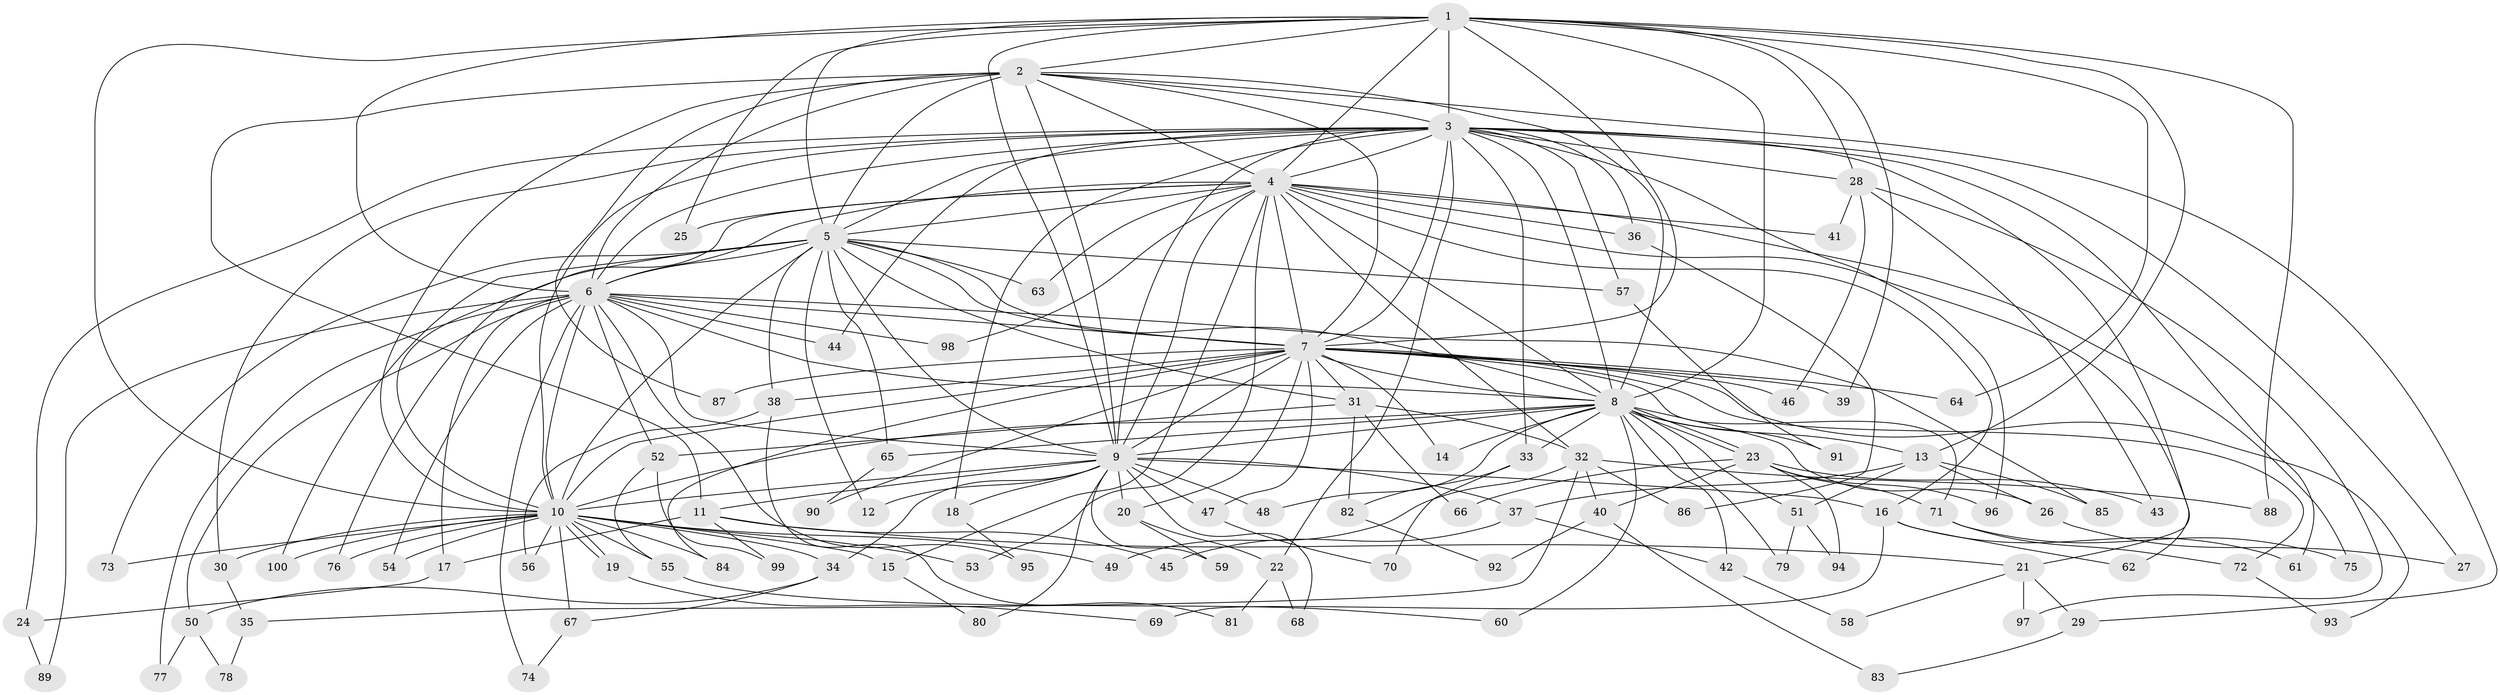 // Generated by graph-tools (version 1.1) at 2025/25/03/09/25 03:25:44]
// undirected, 100 vertices, 225 edges
graph export_dot {
graph [start="1"]
  node [color=gray90,style=filled];
  1;
  2;
  3;
  4;
  5;
  6;
  7;
  8;
  9;
  10;
  11;
  12;
  13;
  14;
  15;
  16;
  17;
  18;
  19;
  20;
  21;
  22;
  23;
  24;
  25;
  26;
  27;
  28;
  29;
  30;
  31;
  32;
  33;
  34;
  35;
  36;
  37;
  38;
  39;
  40;
  41;
  42;
  43;
  44;
  45;
  46;
  47;
  48;
  49;
  50;
  51;
  52;
  53;
  54;
  55;
  56;
  57;
  58;
  59;
  60;
  61;
  62;
  63;
  64;
  65;
  66;
  67;
  68;
  69;
  70;
  71;
  72;
  73;
  74;
  75;
  76;
  77;
  78;
  79;
  80;
  81;
  82;
  83;
  84;
  85;
  86;
  87;
  88;
  89;
  90;
  91;
  92;
  93;
  94;
  95;
  96;
  97;
  98;
  99;
  100;
  1 -- 2;
  1 -- 3;
  1 -- 4;
  1 -- 5;
  1 -- 6;
  1 -- 7;
  1 -- 8;
  1 -- 9;
  1 -- 10;
  1 -- 13;
  1 -- 25;
  1 -- 28;
  1 -- 39;
  1 -- 64;
  1 -- 88;
  2 -- 3;
  2 -- 4;
  2 -- 5;
  2 -- 6;
  2 -- 7;
  2 -- 8;
  2 -- 9;
  2 -- 10;
  2 -- 11;
  2 -- 29;
  2 -- 87;
  3 -- 4;
  3 -- 5;
  3 -- 6;
  3 -- 7;
  3 -- 8;
  3 -- 9;
  3 -- 10;
  3 -- 18;
  3 -- 21;
  3 -- 22;
  3 -- 24;
  3 -- 27;
  3 -- 28;
  3 -- 30;
  3 -- 33;
  3 -- 36;
  3 -- 44;
  3 -- 57;
  3 -- 61;
  3 -- 96;
  4 -- 5;
  4 -- 6;
  4 -- 7;
  4 -- 8;
  4 -- 9;
  4 -- 10;
  4 -- 15;
  4 -- 16;
  4 -- 25;
  4 -- 32;
  4 -- 36;
  4 -- 41;
  4 -- 53;
  4 -- 62;
  4 -- 63;
  4 -- 75;
  4 -- 98;
  5 -- 6;
  5 -- 7;
  5 -- 8;
  5 -- 9;
  5 -- 10;
  5 -- 12;
  5 -- 31;
  5 -- 38;
  5 -- 57;
  5 -- 63;
  5 -- 65;
  5 -- 73;
  5 -- 76;
  5 -- 100;
  6 -- 7;
  6 -- 8;
  6 -- 9;
  6 -- 10;
  6 -- 17;
  6 -- 44;
  6 -- 50;
  6 -- 52;
  6 -- 54;
  6 -- 74;
  6 -- 77;
  6 -- 85;
  6 -- 89;
  6 -- 95;
  6 -- 98;
  7 -- 8;
  7 -- 9;
  7 -- 10;
  7 -- 14;
  7 -- 20;
  7 -- 31;
  7 -- 38;
  7 -- 39;
  7 -- 46;
  7 -- 47;
  7 -- 64;
  7 -- 71;
  7 -- 72;
  7 -- 84;
  7 -- 87;
  7 -- 90;
  7 -- 93;
  8 -- 9;
  8 -- 10;
  8 -- 13;
  8 -- 14;
  8 -- 23;
  8 -- 23;
  8 -- 26;
  8 -- 33;
  8 -- 42;
  8 -- 48;
  8 -- 51;
  8 -- 60;
  8 -- 65;
  8 -- 79;
  8 -- 91;
  9 -- 10;
  9 -- 11;
  9 -- 12;
  9 -- 16;
  9 -- 18;
  9 -- 20;
  9 -- 34;
  9 -- 37;
  9 -- 47;
  9 -- 48;
  9 -- 59;
  9 -- 68;
  9 -- 80;
  10 -- 15;
  10 -- 19;
  10 -- 19;
  10 -- 30;
  10 -- 34;
  10 -- 49;
  10 -- 53;
  10 -- 54;
  10 -- 55;
  10 -- 56;
  10 -- 67;
  10 -- 73;
  10 -- 76;
  10 -- 84;
  10 -- 100;
  11 -- 17;
  11 -- 21;
  11 -- 45;
  11 -- 99;
  13 -- 26;
  13 -- 37;
  13 -- 51;
  13 -- 85;
  15 -- 80;
  16 -- 61;
  16 -- 62;
  16 -- 69;
  17 -- 24;
  18 -- 95;
  19 -- 69;
  20 -- 22;
  20 -- 59;
  21 -- 29;
  21 -- 58;
  21 -- 97;
  22 -- 68;
  22 -- 81;
  23 -- 40;
  23 -- 43;
  23 -- 66;
  23 -- 71;
  23 -- 94;
  23 -- 96;
  24 -- 89;
  26 -- 27;
  28 -- 41;
  28 -- 43;
  28 -- 46;
  28 -- 97;
  29 -- 83;
  30 -- 35;
  31 -- 32;
  31 -- 52;
  31 -- 66;
  31 -- 82;
  32 -- 35;
  32 -- 40;
  32 -- 49;
  32 -- 86;
  32 -- 88;
  33 -- 70;
  33 -- 82;
  34 -- 50;
  34 -- 67;
  35 -- 78;
  36 -- 86;
  37 -- 42;
  37 -- 45;
  38 -- 56;
  38 -- 81;
  40 -- 83;
  40 -- 92;
  42 -- 58;
  47 -- 70;
  50 -- 77;
  50 -- 78;
  51 -- 79;
  51 -- 94;
  52 -- 55;
  52 -- 99;
  55 -- 60;
  57 -- 91;
  65 -- 90;
  67 -- 74;
  71 -- 72;
  71 -- 75;
  72 -- 93;
  82 -- 92;
}
